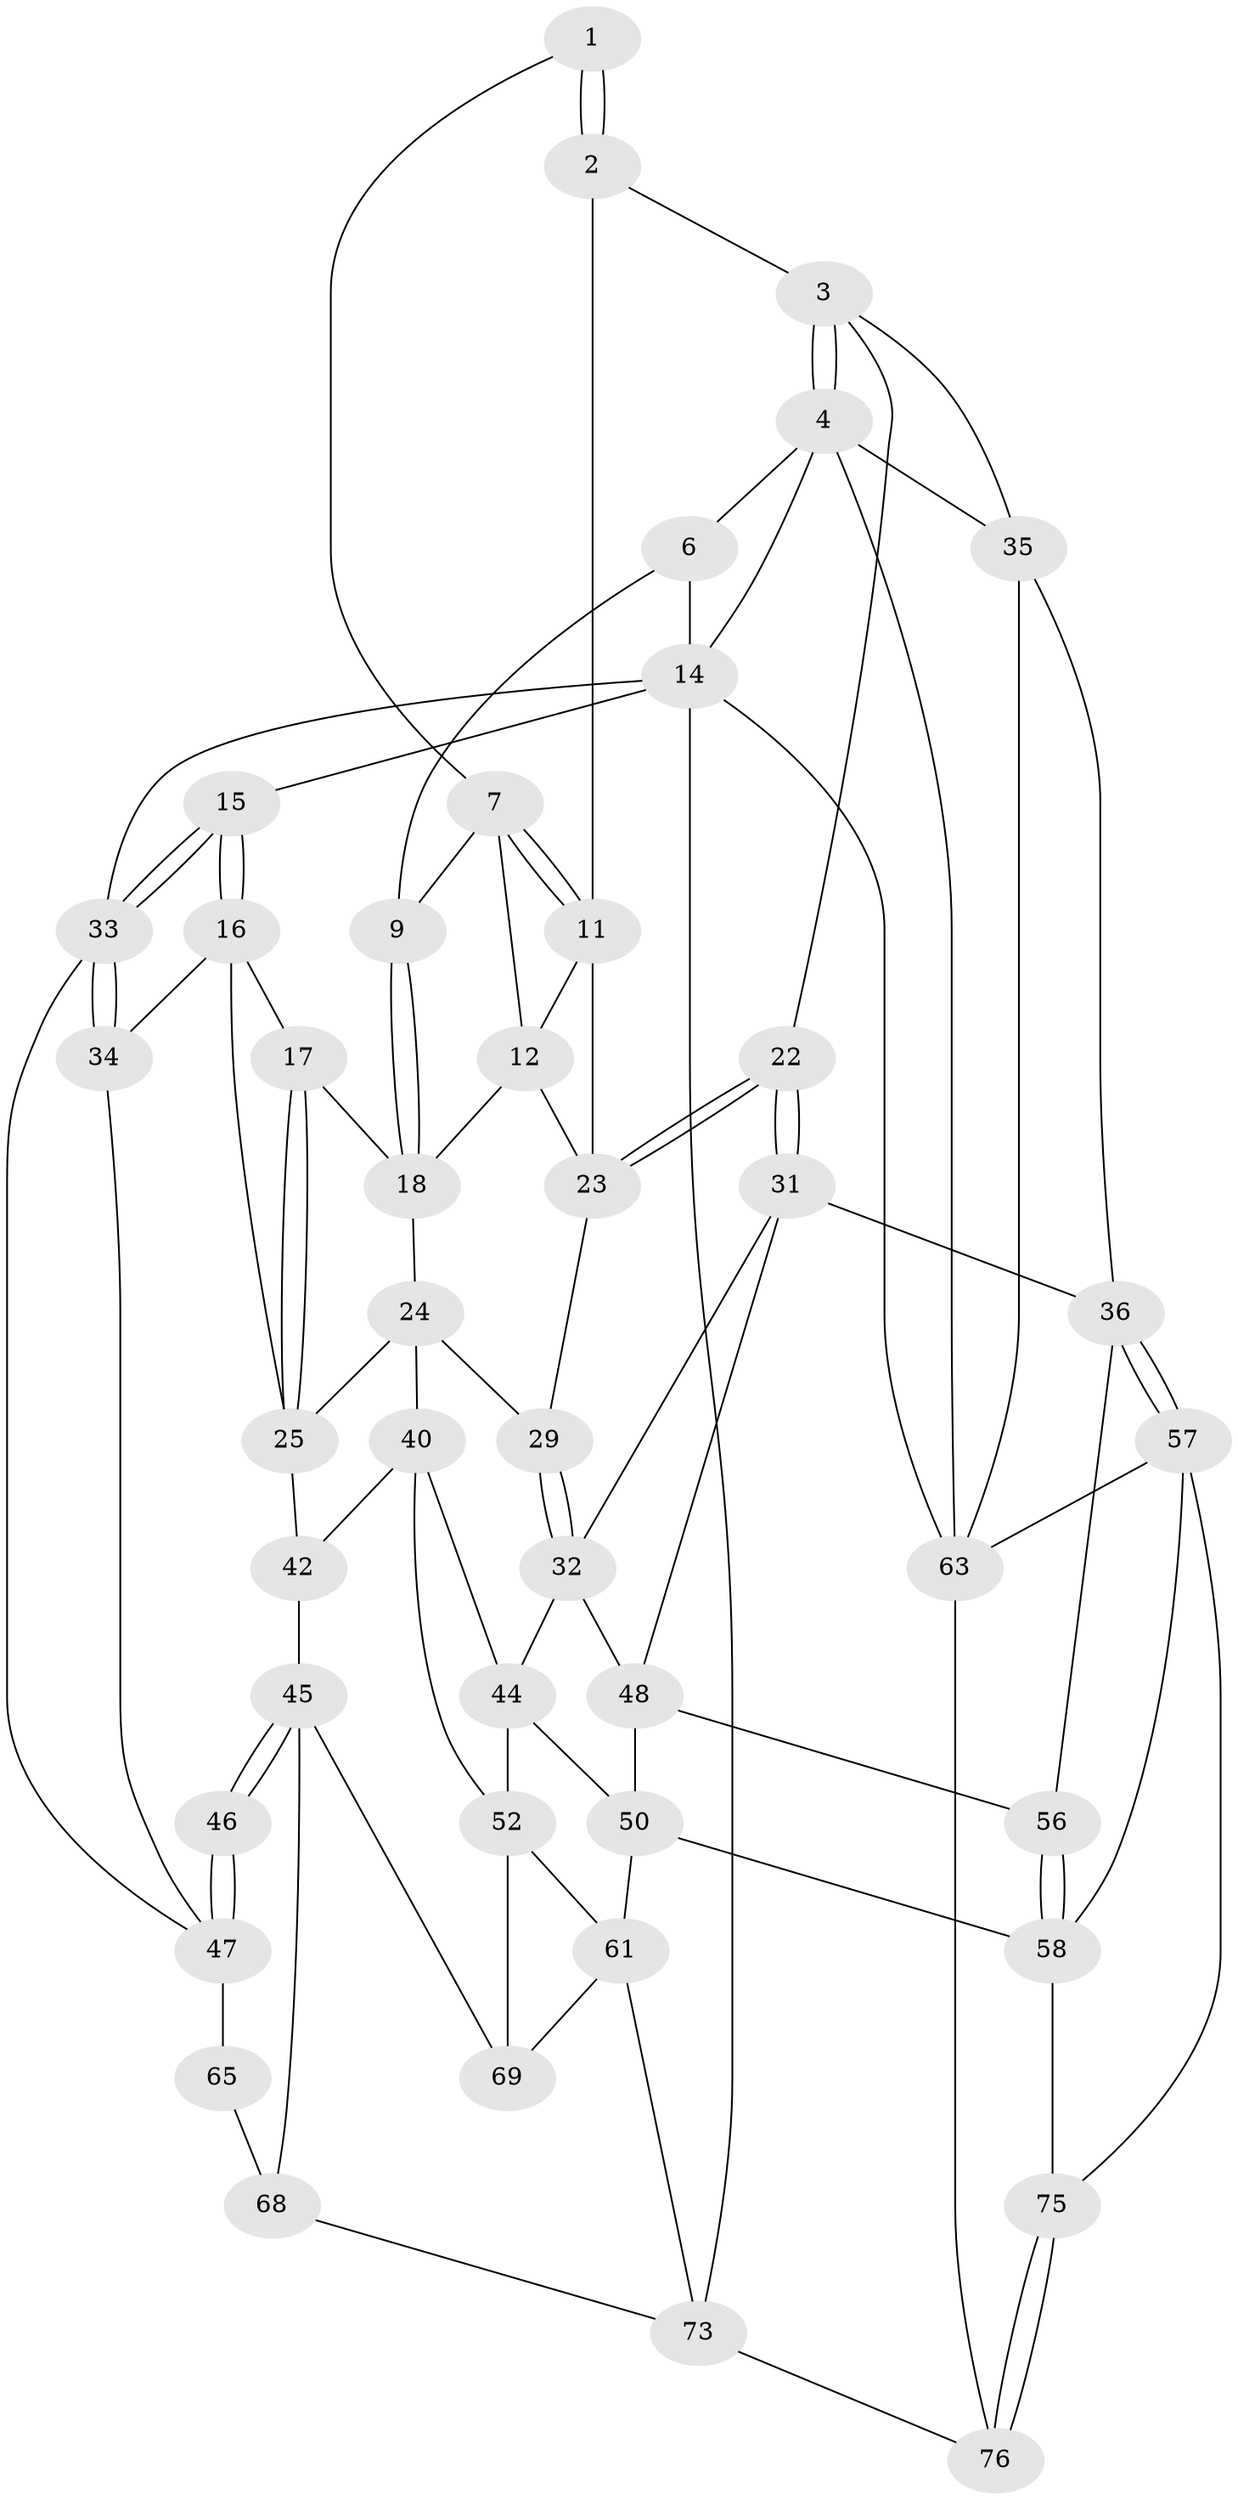 // original degree distribution, {3: 0.039473684210526314, 5: 0.5131578947368421, 4: 0.2236842105263158, 6: 0.2236842105263158}
// Generated by graph-tools (version 1.1) at 2025/11/02/27/25 16:11:57]
// undirected, 45 vertices, 98 edges
graph export_dot {
graph [start="1"]
  node [color=gray90,style=filled];
  1 [pos="+0.8514271820187707+0.07341473871438951"];
  2 [pos="+0.97072123366487+0.14468643514223944"];
  3 [pos="+1+0.1539241326228094",super="+21"];
  4 [pos="+1+0.1543913980885999",super="+5"];
  6 [pos="+0.727782518987658+0",super="+10"];
  7 [pos="+0.8040257875831656+0.13201715282794635",super="+8"];
  9 [pos="+0.4402542198779682+0"];
  11 [pos="+0.7896850756837615+0.2858081542612305",super="+13"];
  12 [pos="+0.6929534732137957+0.20082397856009224",super="+19"];
  14 [pos="+0+0",super="+54"];
  15 [pos="+0+0"];
  16 [pos="+0.15056385335335906+0.24184901001279924",super="+28"];
  17 [pos="+0.17396989006604646+0.23560594864744258"];
  18 [pos="+0.42431733119899057+0.08763009517016591",super="+20"];
  22 [pos="+0.8191026532734429+0.36889144021070386"];
  23 [pos="+0.8063279723103058+0.34710017860995496",super="+26"];
  24 [pos="+0.44386124493723644+0.37337484164438295",super="+30"];
  25 [pos="+0.3149678098880853+0.4385828535237471",super="+27"];
  29 [pos="+0.6419623659905035+0.4010722297584142"];
  31 [pos="+0.7313480837660128+0.501396316912757",super="+38"];
  32 [pos="+0.6907337121897297+0.5009883037123949",super="+43"];
  33 [pos="+0+0.4216089695033405",super="+53"];
  34 [pos="+0+0.4183775646840521"];
  35 [pos="+0.9366248753926372+0.4371860714442858",super="+39"];
  36 [pos="+0.8378327613770358+0.6205491610962005",super="+37"];
  40 [pos="+0.5026214118375033+0.47166936038917506",super="+41"];
  42 [pos="+0.25506221406938845+0.5511521962878548"];
  44 [pos="+0.5405492301945762+0.4984523279564916",super="+51"];
  45 [pos="+0.1976083796076136+0.6098675762134134",super="+67"];
  46 [pos="+0.18134344729213756+0.6084808582845229"];
  47 [pos="+0.08710002629995074+0.5607865071722803",super="+55"];
  48 [pos="+0.6502999845871795+0.6326214773149758",super="+49"];
  50 [pos="+0.6380923534068704+0.6402565960380919",super="+60"];
  52 [pos="+0.4452851462754686+0.7076045609108721",super="+62"];
  56 [pos="+0.6930040588313888+0.6312738480604594"];
  57 [pos="+0.8399910705036916+0.6282825587585134",super="+64"];
  58 [pos="+0.8012956929066234+0.7054486080508423",super="+59"];
  61 [pos="+0.4667524461309684+0.7863522975278568",super="+72"];
  63 [pos="+1+0.6458295498509427",super="+70"];
  65 [pos="+0+0.7035538556796397",super="+66"];
  68 [pos="+0.12219806470568566+0.7712704691271608",super="+71"];
  69 [pos="+0.23848802325234303+0.7145658499789836"];
  73 [pos="+0.13091333077304224+1",super="+74"];
  75 [pos="+0.7470589883979342+0.9286747073292443"];
  76 [pos="+0.8138430832647211+1"];
  1 -- 2;
  1 -- 2;
  1 -- 7;
  2 -- 3;
  2 -- 11;
  3 -- 4;
  3 -- 4;
  3 -- 35;
  3 -- 22;
  4 -- 14;
  4 -- 6;
  4 -- 63;
  4 -- 35;
  6 -- 9;
  6 -- 14;
  7 -- 11;
  7 -- 11;
  7 -- 9;
  7 -- 12;
  9 -- 18;
  9 -- 18;
  11 -- 12;
  11 -- 23;
  12 -- 18;
  12 -- 23;
  14 -- 15;
  14 -- 73;
  14 -- 63;
  14 -- 33;
  15 -- 16;
  15 -- 16;
  15 -- 33;
  15 -- 33;
  16 -- 17;
  16 -- 25;
  16 -- 34;
  17 -- 18;
  17 -- 25;
  17 -- 25;
  18 -- 24;
  22 -- 23;
  22 -- 23;
  22 -- 31;
  22 -- 31;
  23 -- 29;
  24 -- 25;
  24 -- 40;
  24 -- 29;
  25 -- 42;
  29 -- 32;
  29 -- 32;
  31 -- 32;
  31 -- 48;
  31 -- 36;
  32 -- 48;
  32 -- 44;
  33 -- 34;
  33 -- 34;
  33 -- 47;
  34 -- 47;
  35 -- 36;
  35 -- 63;
  36 -- 57;
  36 -- 57;
  36 -- 56;
  40 -- 44;
  40 -- 42;
  40 -- 52;
  42 -- 45;
  44 -- 50;
  44 -- 52;
  45 -- 46;
  45 -- 46;
  45 -- 69;
  45 -- 68;
  46 -- 47;
  46 -- 47;
  47 -- 65;
  48 -- 56;
  48 -- 50;
  50 -- 58;
  50 -- 61;
  52 -- 69;
  52 -- 61;
  56 -- 58;
  56 -- 58;
  57 -- 58;
  57 -- 75;
  57 -- 63;
  58 -- 75;
  61 -- 73;
  61 -- 69;
  63 -- 76;
  65 -- 68 [weight=2];
  68 -- 73;
  73 -- 76;
  75 -- 76;
  75 -- 76;
}
